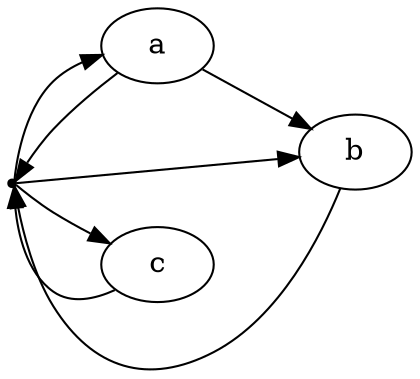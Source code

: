 digraph G {
    rankdir=LR;
    s [shape="point", label=""];
    a -> b [label=" ", texlbl="$\gamma$"];
    a -> s [label=" ", texlbl="$\nu_a$"];
    b -> s [label=" ", texlbl="$\nu_b$"];
    c -> s [label=" ", texlbl="$\nu_c$"];
    s -> a [label=" ", texlbl="$\delta_a$"];
    s -> b [label=" ", texlbl="$\delta_b$"];
    s -> c [label=" ", texlbl="$\delta_c$"];
}

